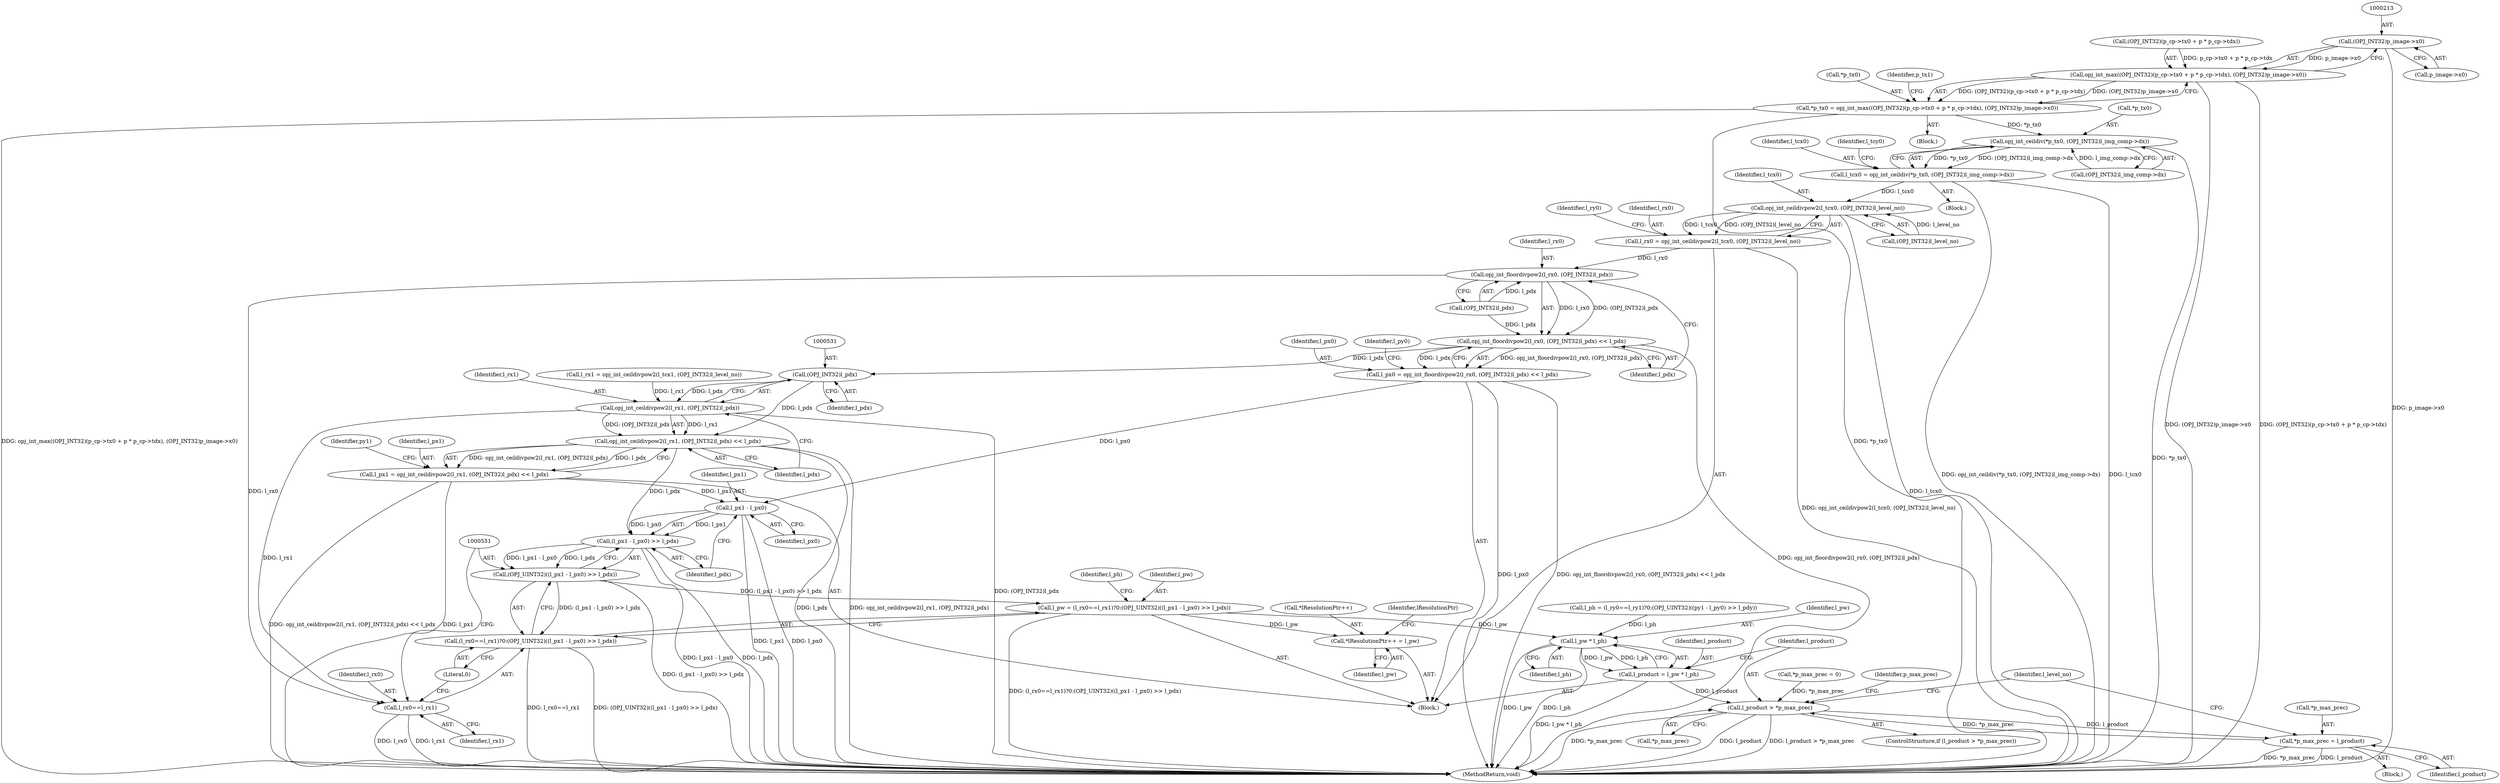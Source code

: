 digraph "0_openjpeg_5d00b719f4b93b1445e6fb4c766b9a9883c57949@pointer" {
"1000212" [label="(Call,(OPJ_INT32)p_image->x0)"];
"1000200" [label="(Call,opj_int_max((OPJ_INT32)(p_cp->tx0 + p * p_cp->tdx), (OPJ_INT32)p_image->x0))"];
"1000197" [label="(Call,*p_tx0 = opj_int_max((OPJ_INT32)(p_cp->tx0 + p * p_cp->tdx), (OPJ_INT32)p_image->x0))"];
"1000334" [label="(Call,opj_int_ceildiv(*p_tx0, (OPJ_INT32)l_img_comp->dx))"];
"1000332" [label="(Call,l_tcx0 = opj_int_ceildiv(*p_tx0, (OPJ_INT32)l_img_comp->dx))"];
"1000481" [label="(Call,opj_int_ceildivpow2(l_tcx0, (OPJ_INT32)l_level_no))"];
"1000479" [label="(Call,l_rx0 = opj_int_ceildivpow2(l_tcx0, (OPJ_INT32)l_level_no))"];
"1000510" [label="(Call,opj_int_floordivpow2(l_rx0, (OPJ_INT32)l_pdx))"];
"1000509" [label="(Call,opj_int_floordivpow2(l_rx0, (OPJ_INT32)l_pdx) << l_pdx)"];
"1000507" [label="(Call,l_px0 = opj_int_floordivpow2(l_rx0, (OPJ_INT32)l_pdx) << l_pdx)"];
"1000553" [label="(Call,l_px1 - l_px0)"];
"1000552" [label="(Call,(l_px1 - l_px0) >> l_pdx)"];
"1000550" [label="(Call,(OPJ_UINT32)((l_px1 - l_px0) >> l_pdx))"];
"1000543" [label="(Call,l_pw = (l_rx0==l_rx1)?0:(OPJ_UINT32)((l_px1 - l_px0) >> l_pdx))"];
"1000571" [label="(Call,*lResolutionPtr++ = l_pw)"];
"1000583" [label="(Call,l_pw * l_ph)"];
"1000581" [label="(Call,l_product = l_pw * l_ph)"];
"1000587" [label="(Call,l_product > *p_max_prec)"];
"1000592" [label="(Call,*p_max_prec = l_product)"];
"1000545" [label="(Call,(l_rx0==l_rx1)?0:(OPJ_UINT32)((l_px1 - l_px0) >> l_pdx))"];
"1000530" [label="(Call,(OPJ_INT32)l_pdx)"];
"1000528" [label="(Call,opj_int_ceildivpow2(l_rx1, (OPJ_INT32)l_pdx))"];
"1000527" [label="(Call,opj_int_ceildivpow2(l_rx1, (OPJ_INT32)l_pdx) << l_pdx)"];
"1000525" [label="(Call,l_px1 = opj_int_ceildivpow2(l_rx1, (OPJ_INT32)l_pdx) << l_pdx)"];
"1000546" [label="(Call,l_rx0==l_rx1)"];
"1000602" [label="(MethodReturn,void)"];
"1000533" [label="(Identifier,l_pdx)"];
"1000198" [label="(Call,*p_tx0)"];
"1000525" [label="(Call,l_px1 = opj_int_ceildivpow2(l_rx1, (OPJ_INT32)l_pdx) << l_pdx)"];
"1000582" [label="(Identifier,l_product)"];
"1000334" [label="(Call,opj_int_ceildiv(*p_tx0, (OPJ_INT32)l_img_comp->dx))"];
"1000558" [label="(Identifier,l_ph)"];
"1000584" [label="(Identifier,l_pw)"];
"1000212" [label="(Call,(OPJ_INT32)p_image->x0)"];
"1000548" [label="(Identifier,l_rx1)"];
"1000546" [label="(Call,l_rx0==l_rx1)"];
"1000512" [label="(Call,(OPJ_INT32)l_pdx)"];
"1000571" [label="(Call,*lResolutionPtr++ = l_pw)"];
"1000543" [label="(Call,l_pw = (l_rx0==l_rx1)?0:(OPJ_UINT32)((l_px1 - l_px0) >> l_pdx))"];
"1000554" [label="(Identifier,l_px1)"];
"1000544" [label="(Identifier,l_pw)"];
"1000333" [label="(Identifier,l_tcx0)"];
"1000527" [label="(Call,opj_int_ceildivpow2(l_rx1, (OPJ_INT32)l_pdx) << l_pdx)"];
"1000526" [label="(Identifier,l_px1)"];
"1000553" [label="(Call,l_px1 - l_px0)"];
"1000200" [label="(Call,opj_int_max((OPJ_INT32)(p_cp->tx0 + p * p_cp->tdx), (OPJ_INT32)p_image->x0))"];
"1000593" [label="(Call,*p_max_prec)"];
"1000483" [label="(Call,(OPJ_INT32)l_level_no)"];
"1000508" [label="(Identifier,l_px0)"];
"1000591" [label="(Block,)"];
"1000595" [label="(Identifier,l_product)"];
"1000281" [label="(Call,*p_max_prec = 0)"];
"1000332" [label="(Call,l_tcx0 = opj_int_ceildiv(*p_tx0, (OPJ_INT32)l_img_comp->dx))"];
"1000197" [label="(Call,*p_tx0 = opj_int_max((OPJ_INT32)(p_cp->tx0 + p * p_cp->tdx), (OPJ_INT32)p_image->x0))"];
"1000532" [label="(Identifier,l_pdx)"];
"1000404" [label="(Block,)"];
"1000585" [label="(Identifier,l_ph)"];
"1000507" [label="(Call,l_px0 = opj_int_floordivpow2(l_rx0, (OPJ_INT32)l_pdx) << l_pdx)"];
"1000219" [label="(Identifier,p_tx1)"];
"1000529" [label="(Identifier,l_rx1)"];
"1000515" [label="(Identifier,l_pdx)"];
"1000214" [label="(Call,p_image->x0)"];
"1000579" [label="(Identifier,lResolutionPtr)"];
"1000509" [label="(Call,opj_int_floordivpow2(l_rx0, (OPJ_INT32)l_pdx) << l_pdx)"];
"1000549" [label="(Literal,0)"];
"1000493" [label="(Call,l_rx1 = opj_int_ceildivpow2(l_tcx1, (OPJ_INT32)l_level_no))"];
"1000575" [label="(Identifier,l_pw)"];
"1000597" [label="(Identifier,l_level_no)"];
"1000557" [label="(Call,l_ph = (l_ry0==l_ry1)?0:(OPJ_UINT32)((py1 - l_py0) >> l_pdy))"];
"1000482" [label="(Identifier,l_tcx0)"];
"1000547" [label="(Identifier,l_rx0)"];
"1000556" [label="(Identifier,l_pdx)"];
"1000201" [label="(Call,(OPJ_INT32)(p_cp->tx0 + p * p_cp->tdx))"];
"1000572" [label="(Call,*lResolutionPtr++)"];
"1000550" [label="(Call,(OPJ_UINT32)((l_px1 - l_px0) >> l_pdx))"];
"1000530" [label="(Call,(OPJ_INT32)l_pdx)"];
"1000337" [label="(Call,(OPJ_INT32)l_img_comp->dx)"];
"1000517" [label="(Identifier,l_py0)"];
"1000587" [label="(Call,l_product > *p_max_prec)"];
"1000552" [label="(Call,(l_px1 - l_px0) >> l_pdx)"];
"1000335" [label="(Call,*p_tx0)"];
"1000308" [label="(Block,)"];
"1000588" [label="(Identifier,l_product)"];
"1000545" [label="(Call,(l_rx0==l_rx1)?0:(OPJ_UINT32)((l_px1 - l_px0) >> l_pdx))"];
"1000583" [label="(Call,l_pw * l_ph)"];
"1000581" [label="(Call,l_product = l_pw * l_ph)"];
"1000511" [label="(Identifier,l_rx0)"];
"1000594" [label="(Identifier,p_max_prec)"];
"1000129" [label="(Block,)"];
"1000343" [label="(Identifier,l_tcy0)"];
"1000487" [label="(Identifier,l_ry0)"];
"1000535" [label="(Identifier,py1)"];
"1000479" [label="(Call,l_rx0 = opj_int_ceildivpow2(l_tcx0, (OPJ_INT32)l_level_no))"];
"1000510" [label="(Call,opj_int_floordivpow2(l_rx0, (OPJ_INT32)l_pdx))"];
"1000589" [label="(Call,*p_max_prec)"];
"1000555" [label="(Identifier,l_px0)"];
"1000528" [label="(Call,opj_int_ceildivpow2(l_rx1, (OPJ_INT32)l_pdx))"];
"1000481" [label="(Call,opj_int_ceildivpow2(l_tcx0, (OPJ_INT32)l_level_no))"];
"1000480" [label="(Identifier,l_rx0)"];
"1000586" [label="(ControlStructure,if (l_product > *p_max_prec))"];
"1000592" [label="(Call,*p_max_prec = l_product)"];
"1000212" -> "1000200"  [label="AST: "];
"1000212" -> "1000214"  [label="CFG: "];
"1000213" -> "1000212"  [label="AST: "];
"1000214" -> "1000212"  [label="AST: "];
"1000200" -> "1000212"  [label="CFG: "];
"1000212" -> "1000602"  [label="DDG: p_image->x0"];
"1000212" -> "1000200"  [label="DDG: p_image->x0"];
"1000200" -> "1000197"  [label="AST: "];
"1000201" -> "1000200"  [label="AST: "];
"1000197" -> "1000200"  [label="CFG: "];
"1000200" -> "1000602"  [label="DDG: (OPJ_INT32)(p_cp->tx0 + p * p_cp->tdx)"];
"1000200" -> "1000602"  [label="DDG: (OPJ_INT32)p_image->x0"];
"1000200" -> "1000197"  [label="DDG: (OPJ_INT32)(p_cp->tx0 + p * p_cp->tdx)"];
"1000200" -> "1000197"  [label="DDG: (OPJ_INT32)p_image->x0"];
"1000201" -> "1000200"  [label="DDG: p_cp->tx0 + p * p_cp->tdx"];
"1000197" -> "1000129"  [label="AST: "];
"1000198" -> "1000197"  [label="AST: "];
"1000219" -> "1000197"  [label="CFG: "];
"1000197" -> "1000602"  [label="DDG: opj_int_max((OPJ_INT32)(p_cp->tx0 + p * p_cp->tdx), (OPJ_INT32)p_image->x0)"];
"1000197" -> "1000602"  [label="DDG: *p_tx0"];
"1000197" -> "1000334"  [label="DDG: *p_tx0"];
"1000334" -> "1000332"  [label="AST: "];
"1000334" -> "1000337"  [label="CFG: "];
"1000335" -> "1000334"  [label="AST: "];
"1000337" -> "1000334"  [label="AST: "];
"1000332" -> "1000334"  [label="CFG: "];
"1000334" -> "1000602"  [label="DDG: *p_tx0"];
"1000334" -> "1000332"  [label="DDG: *p_tx0"];
"1000334" -> "1000332"  [label="DDG: (OPJ_INT32)l_img_comp->dx"];
"1000337" -> "1000334"  [label="DDG: l_img_comp->dx"];
"1000332" -> "1000308"  [label="AST: "];
"1000333" -> "1000332"  [label="AST: "];
"1000343" -> "1000332"  [label="CFG: "];
"1000332" -> "1000602"  [label="DDG: opj_int_ceildiv(*p_tx0, (OPJ_INT32)l_img_comp->dx)"];
"1000332" -> "1000602"  [label="DDG: l_tcx0"];
"1000332" -> "1000481"  [label="DDG: l_tcx0"];
"1000481" -> "1000479"  [label="AST: "];
"1000481" -> "1000483"  [label="CFG: "];
"1000482" -> "1000481"  [label="AST: "];
"1000483" -> "1000481"  [label="AST: "];
"1000479" -> "1000481"  [label="CFG: "];
"1000481" -> "1000602"  [label="DDG: l_tcx0"];
"1000481" -> "1000479"  [label="DDG: l_tcx0"];
"1000481" -> "1000479"  [label="DDG: (OPJ_INT32)l_level_no"];
"1000483" -> "1000481"  [label="DDG: l_level_no"];
"1000479" -> "1000404"  [label="AST: "];
"1000480" -> "1000479"  [label="AST: "];
"1000487" -> "1000479"  [label="CFG: "];
"1000479" -> "1000602"  [label="DDG: opj_int_ceildivpow2(l_tcx0, (OPJ_INT32)l_level_no)"];
"1000479" -> "1000510"  [label="DDG: l_rx0"];
"1000510" -> "1000509"  [label="AST: "];
"1000510" -> "1000512"  [label="CFG: "];
"1000511" -> "1000510"  [label="AST: "];
"1000512" -> "1000510"  [label="AST: "];
"1000515" -> "1000510"  [label="CFG: "];
"1000510" -> "1000509"  [label="DDG: l_rx0"];
"1000510" -> "1000509"  [label="DDG: (OPJ_INT32)l_pdx"];
"1000512" -> "1000510"  [label="DDG: l_pdx"];
"1000510" -> "1000546"  [label="DDG: l_rx0"];
"1000509" -> "1000507"  [label="AST: "];
"1000509" -> "1000515"  [label="CFG: "];
"1000515" -> "1000509"  [label="AST: "];
"1000507" -> "1000509"  [label="CFG: "];
"1000509" -> "1000602"  [label="DDG: opj_int_floordivpow2(l_rx0, (OPJ_INT32)l_pdx)"];
"1000509" -> "1000507"  [label="DDG: opj_int_floordivpow2(l_rx0, (OPJ_INT32)l_pdx)"];
"1000509" -> "1000507"  [label="DDG: l_pdx"];
"1000512" -> "1000509"  [label="DDG: l_pdx"];
"1000509" -> "1000530"  [label="DDG: l_pdx"];
"1000507" -> "1000404"  [label="AST: "];
"1000508" -> "1000507"  [label="AST: "];
"1000517" -> "1000507"  [label="CFG: "];
"1000507" -> "1000602"  [label="DDG: opj_int_floordivpow2(l_rx0, (OPJ_INT32)l_pdx) << l_pdx"];
"1000507" -> "1000602"  [label="DDG: l_px0"];
"1000507" -> "1000553"  [label="DDG: l_px0"];
"1000553" -> "1000552"  [label="AST: "];
"1000553" -> "1000555"  [label="CFG: "];
"1000554" -> "1000553"  [label="AST: "];
"1000555" -> "1000553"  [label="AST: "];
"1000556" -> "1000553"  [label="CFG: "];
"1000553" -> "1000602"  [label="DDG: l_px1"];
"1000553" -> "1000602"  [label="DDG: l_px0"];
"1000553" -> "1000552"  [label="DDG: l_px1"];
"1000553" -> "1000552"  [label="DDG: l_px0"];
"1000525" -> "1000553"  [label="DDG: l_px1"];
"1000552" -> "1000550"  [label="AST: "];
"1000552" -> "1000556"  [label="CFG: "];
"1000556" -> "1000552"  [label="AST: "];
"1000550" -> "1000552"  [label="CFG: "];
"1000552" -> "1000602"  [label="DDG: l_px1 - l_px0"];
"1000552" -> "1000602"  [label="DDG: l_pdx"];
"1000552" -> "1000550"  [label="DDG: l_px1 - l_px0"];
"1000552" -> "1000550"  [label="DDG: l_pdx"];
"1000527" -> "1000552"  [label="DDG: l_pdx"];
"1000550" -> "1000545"  [label="AST: "];
"1000551" -> "1000550"  [label="AST: "];
"1000545" -> "1000550"  [label="CFG: "];
"1000550" -> "1000602"  [label="DDG: (l_px1 - l_px0) >> l_pdx"];
"1000550" -> "1000543"  [label="DDG: (l_px1 - l_px0) >> l_pdx"];
"1000550" -> "1000545"  [label="DDG: (l_px1 - l_px0) >> l_pdx"];
"1000543" -> "1000404"  [label="AST: "];
"1000543" -> "1000545"  [label="CFG: "];
"1000544" -> "1000543"  [label="AST: "];
"1000545" -> "1000543"  [label="AST: "];
"1000558" -> "1000543"  [label="CFG: "];
"1000543" -> "1000602"  [label="DDG: (l_rx0==l_rx1)?0:(OPJ_UINT32)((l_px1 - l_px0) >> l_pdx)"];
"1000543" -> "1000571"  [label="DDG: l_pw"];
"1000543" -> "1000583"  [label="DDG: l_pw"];
"1000571" -> "1000404"  [label="AST: "];
"1000571" -> "1000575"  [label="CFG: "];
"1000572" -> "1000571"  [label="AST: "];
"1000575" -> "1000571"  [label="AST: "];
"1000579" -> "1000571"  [label="CFG: "];
"1000583" -> "1000581"  [label="AST: "];
"1000583" -> "1000585"  [label="CFG: "];
"1000584" -> "1000583"  [label="AST: "];
"1000585" -> "1000583"  [label="AST: "];
"1000581" -> "1000583"  [label="CFG: "];
"1000583" -> "1000602"  [label="DDG: l_pw"];
"1000583" -> "1000602"  [label="DDG: l_ph"];
"1000583" -> "1000581"  [label="DDG: l_pw"];
"1000583" -> "1000581"  [label="DDG: l_ph"];
"1000557" -> "1000583"  [label="DDG: l_ph"];
"1000581" -> "1000404"  [label="AST: "];
"1000582" -> "1000581"  [label="AST: "];
"1000588" -> "1000581"  [label="CFG: "];
"1000581" -> "1000602"  [label="DDG: l_pw * l_ph"];
"1000581" -> "1000587"  [label="DDG: l_product"];
"1000587" -> "1000586"  [label="AST: "];
"1000587" -> "1000589"  [label="CFG: "];
"1000588" -> "1000587"  [label="AST: "];
"1000589" -> "1000587"  [label="AST: "];
"1000594" -> "1000587"  [label="CFG: "];
"1000597" -> "1000587"  [label="CFG: "];
"1000587" -> "1000602"  [label="DDG: *p_max_prec"];
"1000587" -> "1000602"  [label="DDG: l_product"];
"1000587" -> "1000602"  [label="DDG: l_product > *p_max_prec"];
"1000281" -> "1000587"  [label="DDG: *p_max_prec"];
"1000592" -> "1000587"  [label="DDG: *p_max_prec"];
"1000587" -> "1000592"  [label="DDG: l_product"];
"1000592" -> "1000591"  [label="AST: "];
"1000592" -> "1000595"  [label="CFG: "];
"1000593" -> "1000592"  [label="AST: "];
"1000595" -> "1000592"  [label="AST: "];
"1000597" -> "1000592"  [label="CFG: "];
"1000592" -> "1000602"  [label="DDG: l_product"];
"1000592" -> "1000602"  [label="DDG: *p_max_prec"];
"1000545" -> "1000549"  [label="CFG: "];
"1000546" -> "1000545"  [label="AST: "];
"1000549" -> "1000545"  [label="AST: "];
"1000545" -> "1000602"  [label="DDG: (OPJ_UINT32)((l_px1 - l_px0) >> l_pdx)"];
"1000545" -> "1000602"  [label="DDG: l_rx0==l_rx1"];
"1000530" -> "1000528"  [label="AST: "];
"1000530" -> "1000532"  [label="CFG: "];
"1000531" -> "1000530"  [label="AST: "];
"1000532" -> "1000530"  [label="AST: "];
"1000528" -> "1000530"  [label="CFG: "];
"1000530" -> "1000528"  [label="DDG: l_pdx"];
"1000530" -> "1000527"  [label="DDG: l_pdx"];
"1000528" -> "1000527"  [label="AST: "];
"1000529" -> "1000528"  [label="AST: "];
"1000533" -> "1000528"  [label="CFG: "];
"1000528" -> "1000602"  [label="DDG: (OPJ_INT32)l_pdx"];
"1000528" -> "1000527"  [label="DDG: l_rx1"];
"1000528" -> "1000527"  [label="DDG: (OPJ_INT32)l_pdx"];
"1000493" -> "1000528"  [label="DDG: l_rx1"];
"1000528" -> "1000546"  [label="DDG: l_rx1"];
"1000527" -> "1000525"  [label="AST: "];
"1000527" -> "1000533"  [label="CFG: "];
"1000533" -> "1000527"  [label="AST: "];
"1000525" -> "1000527"  [label="CFG: "];
"1000527" -> "1000602"  [label="DDG: l_pdx"];
"1000527" -> "1000602"  [label="DDG: opj_int_ceildivpow2(l_rx1, (OPJ_INT32)l_pdx)"];
"1000527" -> "1000525"  [label="DDG: opj_int_ceildivpow2(l_rx1, (OPJ_INT32)l_pdx)"];
"1000527" -> "1000525"  [label="DDG: l_pdx"];
"1000525" -> "1000404"  [label="AST: "];
"1000526" -> "1000525"  [label="AST: "];
"1000535" -> "1000525"  [label="CFG: "];
"1000525" -> "1000602"  [label="DDG: l_px1"];
"1000525" -> "1000602"  [label="DDG: opj_int_ceildivpow2(l_rx1, (OPJ_INT32)l_pdx) << l_pdx"];
"1000546" -> "1000548"  [label="CFG: "];
"1000547" -> "1000546"  [label="AST: "];
"1000548" -> "1000546"  [label="AST: "];
"1000549" -> "1000546"  [label="CFG: "];
"1000551" -> "1000546"  [label="CFG: "];
"1000546" -> "1000602"  [label="DDG: l_rx1"];
"1000546" -> "1000602"  [label="DDG: l_rx0"];
}
